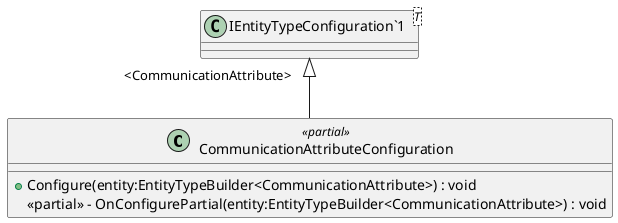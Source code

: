 @startuml
class CommunicationAttributeConfiguration <<partial>> {
    + Configure(entity:EntityTypeBuilder<CommunicationAttribute>) : void
    <<partial>> - OnConfigurePartial(entity:EntityTypeBuilder<CommunicationAttribute>) : void
}
class "IEntityTypeConfiguration`1"<T> {
}
"IEntityTypeConfiguration`1" "<CommunicationAttribute>" <|-- CommunicationAttributeConfiguration
@enduml
